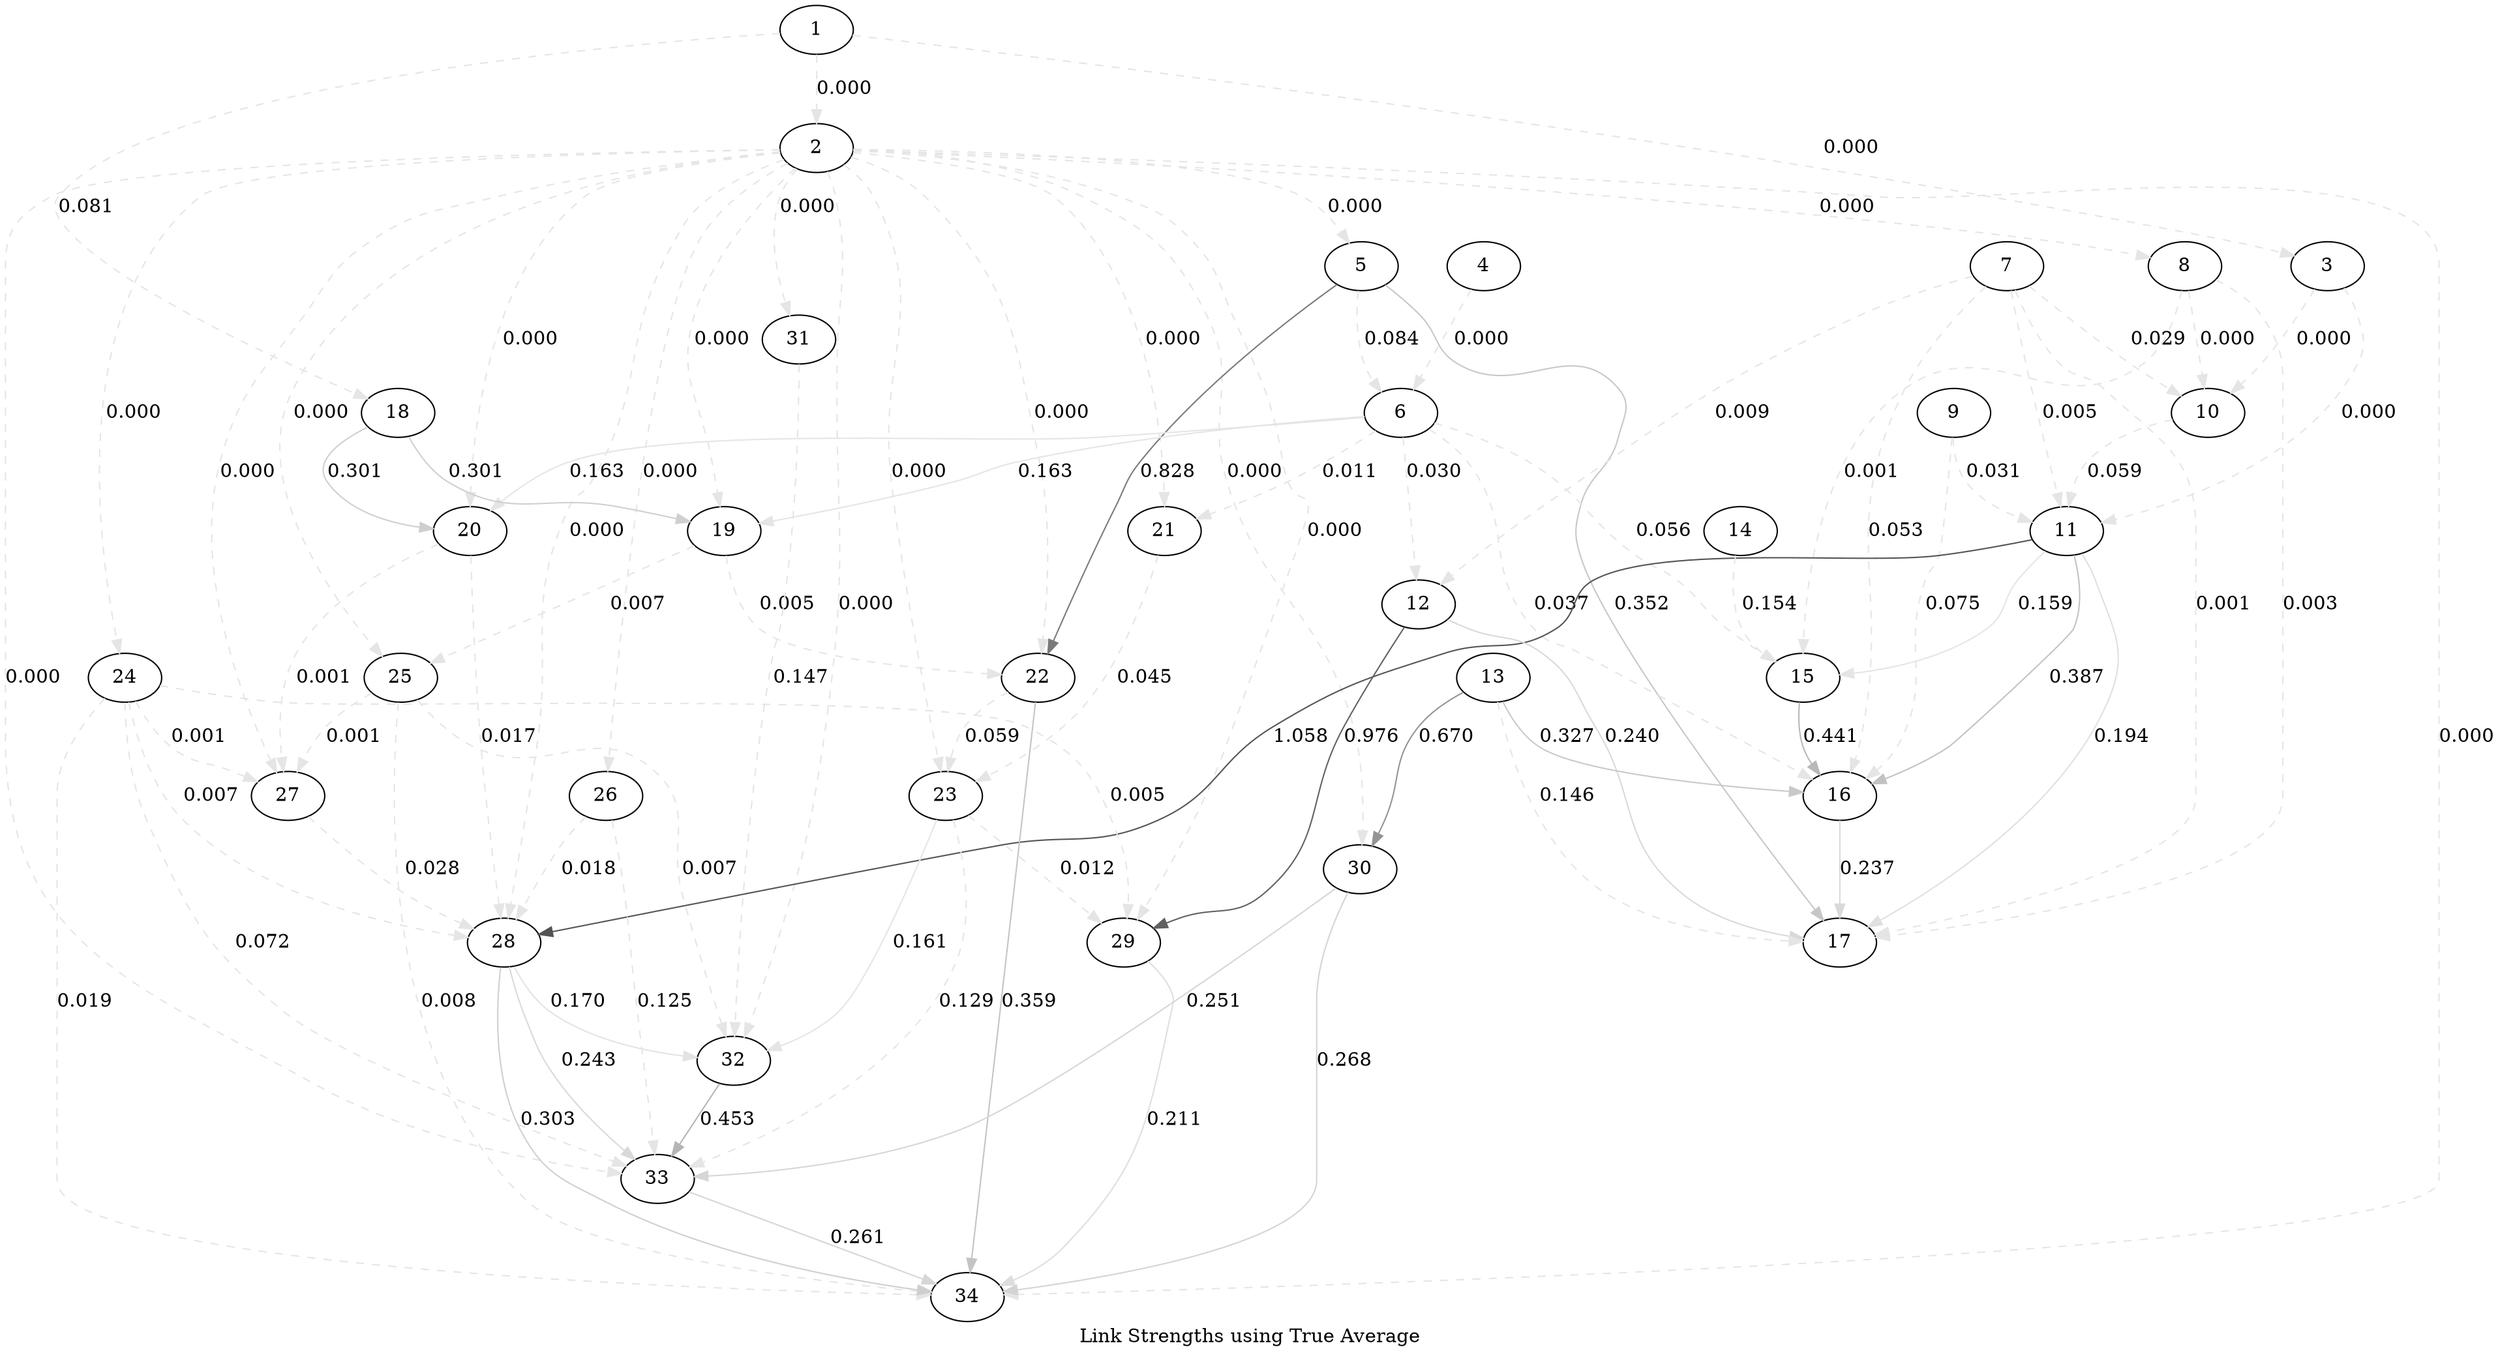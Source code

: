 digraph G {
 label = "Link Strengths using True Average";

 "1" [shape=ellipse];
 "2" [shape=ellipse];
 "3" [shape=ellipse];
 "4" [shape=ellipse];
 "5" [shape=ellipse];
 "6" [shape=ellipse];
 "7" [shape=ellipse];
 "8" [shape=ellipse];
 "9" [shape=ellipse];
 "10" [shape=ellipse];
 "11" [shape=ellipse];
 "12" [shape=ellipse];
 "13" [shape=ellipse];
 "14" [shape=ellipse];
 "15" [shape=ellipse];
 "16" [shape=ellipse];
 "17" [shape=ellipse];
 "18" [shape=ellipse];
 "19" [shape=ellipse];
 "20" [shape=ellipse];
 "21" [shape=ellipse];
 "22" [shape=ellipse];
 "23" [shape=ellipse];
 "24" [shape=ellipse];
 "25" [shape=ellipse];
 "26" [shape=ellipse];
 "27" [shape=ellipse];
 "28" [shape=ellipse];
 "29" [shape=ellipse];
 "30" [shape=ellipse];
 "31" [shape=ellipse];
 "32" [shape=ellipse];
 "33" [shape=ellipse];
 "34" [shape=ellipse];

 "1" -> "2" [label="0.000",color=gray90,style=dashed];
 "1" -> "3" [label="0.000",color=gray90,style=dashed];
 "1" -> "18" [label="0.081",color=gray90,style=dashed];
 "2" -> "5" [label="0.000",color=gray90,style=dashed];
 "2" -> "8" [label="0.000",color=gray90,style=dashed];
 "2" -> "19" [label="0.000",color=gray90,style=dashed];
 "2" -> "20" [label="0.000",color=gray90,style=dashed];
 "2" -> "21" [label="0.000",color=gray90,style=dashed];
 "2" -> "22" [label="0.000",color=gray90,style=dashed];
 "2" -> "23" [label="0.000",color=gray90,style=dashed];
 "2" -> "24" [label="0.000",color=gray90,style=dashed];
 "2" -> "25" [label="0.000",color=gray90,style=dashed];
 "2" -> "26" [label="0.000",color=gray90,style=dashed];
 "2" -> "27" [label="0.000",color=gray90,style=dashed];
 "2" -> "28" [label="0.000",color=gray90,style=dashed];
 "2" -> "29" [label="0.000",color=gray90,style=dashed];
 "2" -> "30" [label="0.000",color=gray90,style=dashed];
 "2" -> "31" [label="0.000",color=gray90,style=dashed];
 "2" -> "32" [label="0.000",color=gray90,style=dashed];
 "2" -> "33" [label="0.000",color=gray90,style=dashed];
 "2" -> "34" [label="0.000",color=gray90,style=dashed];
 "3" -> "10" [label="0.000",color=gray90,style=dashed];
 "3" -> "11" [label="0.000",color=gray90,style=dashed];
 "4" -> "6" [label="0.000",color=gray90,style=dashed];
 "5" -> "6" [label="0.084",color=gray90,style=dashed];
 "5" -> "17" [label="0.352",color=gray78];
 "5" -> "22" [label="0.828",color=gray48];
 "6" -> "12" [label="0.030",color=gray90,style=dashed];
 "6" -> "15" [label="0.056",color=gray90,style=dashed];
 "6" -> "16" [label="0.037",color=gray90,style=dashed];
 "6" -> "19" [label="0.163",color=gray90];
 "6" -> "20" [label="0.163",color=gray90];
 "6" -> "21" [label="0.011",color=gray90,style=dashed];
 "7" -> "10" [label="0.029",color=gray90,style=dashed];
 "7" -> "11" [label="0.005",color=gray90,style=dashed];
 "7" -> "12" [label="0.009",color=gray90,style=dashed];
 "7" -> "16" [label="0.053",color=gray90,style=dashed];
 "7" -> "17" [label="0.001",color=gray90,style=dashed];
 "8" -> "10" [label="0.000",color=gray90,style=dashed];
 "8" -> "15" [label="0.001",color=gray90,style=dashed];
 "8" -> "17" [label="0.003",color=gray90,style=dashed];
 "9" -> "11" [label="0.031",color=gray90,style=dashed];
 "9" -> "16" [label="0.075",color=gray90,style=dashed];
 "10" -> "11" [label="0.059",color=gray90,style=dashed];
 "11" -> "15" [label="0.159",color=gray90];
 "11" -> "16" [label="0.387",color=gray76];
 "11" -> "17" [label="0.194",color=gray88];
 "11" -> "28" [label="1.058",color=gray33];
 "12" -> "17" [label="0.240",color=gray85];
 "12" -> "29" [label="0.976",color=gray38];
 "13" -> "16" [label="0.327",color=gray79];
 "13" -> "17" [label="0.146",color=gray90,style=dashed];
 "13" -> "30" [label="0.670",color=gray58];
 "14" -> "15" [label="0.154",color=gray90,style=dashed];
 "15" -> "16" [label="0.441",color=gray72];
 "16" -> "17" [label="0.237",color=gray85];
 "18" -> "19" [label="0.301",color=gray81];
 "18" -> "20" [label="0.301",color=gray81];
 "19" -> "22" [label="0.005",color=gray90,style=dashed];
 "19" -> "25" [label="0.007",color=gray90,style=dashed];
 "20" -> "27" [label="0.001",color=gray90,style=dashed];
 "20" -> "28" [label="0.017",color=gray90,style=dashed];
 "21" -> "23" [label="0.045",color=gray90,style=dashed];
 "22" -> "23" [label="0.059",color=gray90,style=dashed];
 "22" -> "34" [label="0.359",color=gray77];
 "23" -> "29" [label="0.012",color=gray90,style=dashed];
 "23" -> "32" [label="0.161",color=gray90];
 "23" -> "33" [label="0.129",color=gray90,style=dashed];
 "24" -> "27" [label="0.001",color=gray90,style=dashed];
 "24" -> "28" [label="0.007",color=gray90,style=dashed];
 "24" -> "29" [label="0.005",color=gray90,style=dashed];
 "24" -> "33" [label="0.072",color=gray90,style=dashed];
 "24" -> "34" [label="0.019",color=gray90,style=dashed];
 "25" -> "27" [label="0.001",color=gray90,style=dashed];
 "25" -> "32" [label="0.007",color=gray90,style=dashed];
 "25" -> "34" [label="0.008",color=gray90,style=dashed];
 "26" -> "28" [label="0.018",color=gray90,style=dashed];
 "26" -> "33" [label="0.125",color=gray90,style=dashed];
 "27" -> "28" [label="0.028",color=gray90,style=dashed];
 "28" -> "32" [label="0.170",color=gray89];
 "28" -> "33" [label="0.243",color=gray85];
 "28" -> "34" [label="0.303",color=gray81];
 "29" -> "34" [label="0.211",color=gray87];
 "30" -> "33" [label="0.251",color=gray84];
 "30" -> "34" [label="0.268",color=gray83];
 "31" -> "32" [label="0.147",color=gray90,style=dashed];
 "32" -> "33" [label="0.453",color=gray71];
 "33" -> "34" [label="0.261",color=gray84];

} 

